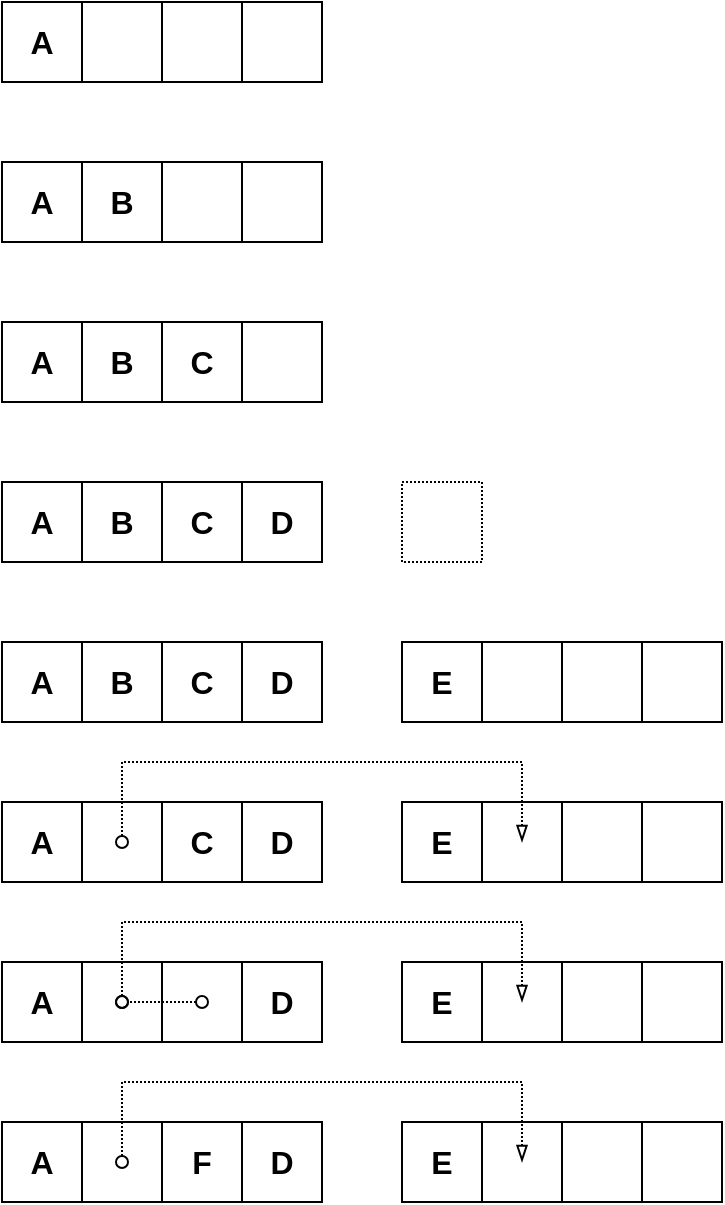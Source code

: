 <mxfile version="26.1.0">
  <diagram name="Page-1" id="NK1C2wnd1GhE9tNOOxt9">
    <mxGraphModel dx="943" dy="543" grid="0" gridSize="10" guides="1" tooltips="1" connect="1" arrows="1" fold="1" page="0" pageScale="1" pageWidth="850" pageHeight="1100" math="0" shadow="0">
      <root>
        <mxCell id="0" />
        <mxCell id="1" parent="0" />
        <mxCell id="4VORlH8GiMeX1_bS_ced-121" value="" style="whiteSpace=wrap;html=1;aspect=fixed;fillColor=none;fontFamily=Helvetica;" parent="1" vertex="1">
          <mxGeometry x="480" y="680" width="40" height="40" as="geometry" />
        </mxCell>
        <mxCell id="4VORlH8GiMeX1_bS_ced-135" value="" style="whiteSpace=wrap;html=1;aspect=fixed;fillColor=none;fontFamily=Helvetica;" parent="1" vertex="1">
          <mxGeometry x="480" y="760" width="40" height="40" as="geometry" />
        </mxCell>
        <mxCell id="4VORlH8GiMeX1_bS_ced-130" value="" style="whiteSpace=wrap;html=1;aspect=fixed;fillColor=none;fontFamily=Helvetica;" parent="1" vertex="1">
          <mxGeometry x="320" y="760" width="40" height="40" as="geometry" />
        </mxCell>
        <mxCell id="4VORlH8GiMeX1_bS_ced-126" value="" style="whiteSpace=wrap;html=1;aspect=fixed;fillColor=none;fontFamily=Helvetica;" parent="1" vertex="1">
          <mxGeometry x="280" y="760" width="40" height="40" as="geometry" />
        </mxCell>
        <mxCell id="4VORlH8GiMeX1_bS_ced-2" value="" style="whiteSpace=wrap;html=1;aspect=fixed;fillColor=none;fontFamily=Helvetica;" parent="1" vertex="1">
          <mxGeometry x="280" y="280" width="40" height="40" as="geometry" />
        </mxCell>
        <mxCell id="4VORlH8GiMeX1_bS_ced-3" value="" style="whiteSpace=wrap;html=1;aspect=fixed;fillColor=none;fontFamily=Helvetica;" parent="1" vertex="1">
          <mxGeometry x="320" y="280" width="40" height="40" as="geometry" />
        </mxCell>
        <mxCell id="4VORlH8GiMeX1_bS_ced-4" value="" style="whiteSpace=wrap;html=1;aspect=fixed;fillColor=none;fontFamily=Helvetica;" parent="1" vertex="1">
          <mxGeometry x="360" y="280" width="40" height="40" as="geometry" />
        </mxCell>
        <mxCell id="4VORlH8GiMeX1_bS_ced-9" value="&lt;b&gt;&lt;font style=&quot;font-size: 16px;&quot;&gt;A&lt;/font&gt;&lt;/b&gt;" style="whiteSpace=wrap;html=1;aspect=fixed;fillColor=none;fontFamily=Helvetica;" parent="1" vertex="1">
          <mxGeometry x="240" y="280" width="40" height="40" as="geometry" />
        </mxCell>
        <mxCell id="4VORlH8GiMeX1_bS_ced-28" value="" style="endArrow=blockThin;html=1;rounded=0;endFill=0;startArrow=oval;startFill=0;fontFamily=Helvetica;dashed=1;dashPattern=1 1;" parent="1" edge="1">
          <mxGeometry width="50" height="50" relative="1" as="geometry">
            <mxPoint x="300" y="700" as="sourcePoint" />
            <mxPoint x="500" y="700" as="targetPoint" />
            <Array as="points">
              <mxPoint x="300" y="660" />
              <mxPoint x="500" y="660" />
            </Array>
          </mxGeometry>
        </mxCell>
        <mxCell id="4VORlH8GiMeX1_bS_ced-71" value="&lt;b&gt;&lt;font style=&quot;font-size: 16px;&quot;&gt;B&lt;/font&gt;&lt;/b&gt;" style="whiteSpace=wrap;html=1;aspect=fixed;fillColor=none;fontFamily=Helvetica;" parent="1" vertex="1">
          <mxGeometry x="280" y="360" width="40" height="40" as="geometry" />
        </mxCell>
        <mxCell id="4VORlH8GiMeX1_bS_ced-72" value="" style="whiteSpace=wrap;html=1;aspect=fixed;fillColor=none;fontFamily=Helvetica;" parent="1" vertex="1">
          <mxGeometry x="320" y="360" width="40" height="40" as="geometry" />
        </mxCell>
        <mxCell id="4VORlH8GiMeX1_bS_ced-73" value="" style="whiteSpace=wrap;html=1;aspect=fixed;fillColor=none;fontFamily=Helvetica;" parent="1" vertex="1">
          <mxGeometry x="360" y="360" width="40" height="40" as="geometry" />
        </mxCell>
        <mxCell id="4VORlH8GiMeX1_bS_ced-74" value="&lt;b&gt;&lt;font style=&quot;font-size: 16px;&quot;&gt;A&lt;/font&gt;&lt;/b&gt;" style="whiteSpace=wrap;html=1;aspect=fixed;fillColor=none;fontFamily=Helvetica;" parent="1" vertex="1">
          <mxGeometry x="240" y="360" width="40" height="40" as="geometry" />
        </mxCell>
        <mxCell id="4VORlH8GiMeX1_bS_ced-78" value="&lt;b&gt;&lt;font style=&quot;font-size: 16px;&quot;&gt;B&lt;/font&gt;&lt;/b&gt;" style="whiteSpace=wrap;html=1;aspect=fixed;fillColor=none;fontFamily=Helvetica;" parent="1" vertex="1">
          <mxGeometry x="280" y="440" width="40" height="40" as="geometry" />
        </mxCell>
        <mxCell id="4VORlH8GiMeX1_bS_ced-80" value="" style="whiteSpace=wrap;html=1;aspect=fixed;fillColor=none;fontFamily=Helvetica;" parent="1" vertex="1">
          <mxGeometry x="360" y="440" width="40" height="40" as="geometry" />
        </mxCell>
        <mxCell id="4VORlH8GiMeX1_bS_ced-81" value="&lt;b&gt;&lt;font style=&quot;font-size: 16px;&quot;&gt;A&lt;/font&gt;&lt;/b&gt;" style="whiteSpace=wrap;html=1;aspect=fixed;fillColor=none;fontFamily=Helvetica;" parent="1" vertex="1">
          <mxGeometry x="240" y="440" width="40" height="40" as="geometry" />
        </mxCell>
        <mxCell id="4VORlH8GiMeX1_bS_ced-85" value="&lt;b&gt;&lt;font style=&quot;font-size: 16px;&quot;&gt;C&lt;/font&gt;&lt;/b&gt;" style="whiteSpace=wrap;html=1;aspect=fixed;fillColor=none;fontFamily=Helvetica;" parent="1" vertex="1">
          <mxGeometry x="320" y="440" width="40" height="40" as="geometry" />
        </mxCell>
        <mxCell id="4VORlH8GiMeX1_bS_ced-87" value="&lt;b&gt;&lt;font style=&quot;font-size: 16px;&quot;&gt;B&lt;/font&gt;&lt;/b&gt;" style="whiteSpace=wrap;html=1;aspect=fixed;fillColor=none;fontFamily=Helvetica;" parent="1" vertex="1">
          <mxGeometry x="280" y="520" width="40" height="40" as="geometry" />
        </mxCell>
        <mxCell id="4VORlH8GiMeX1_bS_ced-89" value="&lt;b&gt;&lt;font style=&quot;font-size: 16px;&quot;&gt;A&lt;/font&gt;&lt;/b&gt;" style="whiteSpace=wrap;html=1;aspect=fixed;fillColor=none;fontFamily=Helvetica;" parent="1" vertex="1">
          <mxGeometry x="240" y="520" width="40" height="40" as="geometry" />
        </mxCell>
        <mxCell id="4VORlH8GiMeX1_bS_ced-93" value="&lt;b&gt;&lt;font style=&quot;font-size: 16px;&quot;&gt;C&lt;/font&gt;&lt;/b&gt;" style="whiteSpace=wrap;html=1;aspect=fixed;fillColor=none;fontFamily=Helvetica;" parent="1" vertex="1">
          <mxGeometry x="320" y="520" width="40" height="40" as="geometry" />
        </mxCell>
        <mxCell id="4VORlH8GiMeX1_bS_ced-95" value="&lt;b&gt;&lt;font style=&quot;font-size: 16px;&quot;&gt;D&lt;/font&gt;&lt;/b&gt;" style="whiteSpace=wrap;html=1;aspect=fixed;fillColor=none;fontFamily=Helvetica;" parent="1" vertex="1">
          <mxGeometry x="360" y="520" width="40" height="40" as="geometry" />
        </mxCell>
        <mxCell id="4VORlH8GiMeX1_bS_ced-97" value="&lt;b&gt;&lt;font style=&quot;font-size: 16px;&quot;&gt;B&lt;/font&gt;&lt;/b&gt;" style="whiteSpace=wrap;html=1;aspect=fixed;fillColor=none;fontFamily=Helvetica;" parent="1" vertex="1">
          <mxGeometry x="280" y="600" width="40" height="40" as="geometry" />
        </mxCell>
        <mxCell id="4VORlH8GiMeX1_bS_ced-98" value="&lt;b&gt;&lt;font style=&quot;font-size: 16px;&quot;&gt;A&lt;/font&gt;&lt;/b&gt;" style="whiteSpace=wrap;html=1;aspect=fixed;fillColor=none;fontFamily=Helvetica;" parent="1" vertex="1">
          <mxGeometry x="240" y="600" width="40" height="40" as="geometry" />
        </mxCell>
        <mxCell id="4VORlH8GiMeX1_bS_ced-102" value="&lt;b&gt;&lt;font style=&quot;font-size: 16px;&quot;&gt;C&lt;/font&gt;&lt;/b&gt;" style="whiteSpace=wrap;html=1;aspect=fixed;fillColor=none;fontFamily=Helvetica;" parent="1" vertex="1">
          <mxGeometry x="320" y="600" width="40" height="40" as="geometry" />
        </mxCell>
        <mxCell id="4VORlH8GiMeX1_bS_ced-104" value="&lt;b&gt;&lt;font style=&quot;font-size: 16px;&quot;&gt;D&lt;/font&gt;&lt;/b&gt;" style="whiteSpace=wrap;html=1;aspect=fixed;fillColor=none;fontFamily=Helvetica;" parent="1" vertex="1">
          <mxGeometry x="360" y="600" width="40" height="40" as="geometry" />
        </mxCell>
        <mxCell id="4VORlH8GiMeX1_bS_ced-106" value="&lt;b&gt;&lt;font style=&quot;font-size: 16px;&quot;&gt;E&lt;/font&gt;&lt;/b&gt;" style="whiteSpace=wrap;html=1;aspect=fixed;fillColor=none;fontFamily=Helvetica;" parent="1" vertex="1">
          <mxGeometry x="440" y="600" width="40" height="40" as="geometry" />
        </mxCell>
        <mxCell id="4VORlH8GiMeX1_bS_ced-107" value="" style="whiteSpace=wrap;html=1;aspect=fixed;fillColor=none;fontFamily=Helvetica;" parent="1" vertex="1">
          <mxGeometry x="480" y="600" width="40" height="40" as="geometry" />
        </mxCell>
        <mxCell id="4VORlH8GiMeX1_bS_ced-108" value="" style="whiteSpace=wrap;html=1;aspect=fixed;fillColor=none;fontFamily=Helvetica;" parent="1" vertex="1">
          <mxGeometry x="520" y="600" width="40" height="40" as="geometry" />
        </mxCell>
        <mxCell id="4VORlH8GiMeX1_bS_ced-109" value="" style="whiteSpace=wrap;html=1;aspect=fixed;fillColor=none;fontFamily=Helvetica;" parent="1" vertex="1">
          <mxGeometry x="560" y="600" width="40" height="40" as="geometry" />
        </mxCell>
        <mxCell id="4VORlH8GiMeX1_bS_ced-111" value="" style="whiteSpace=wrap;html=1;aspect=fixed;fillColor=none;fontFamily=Helvetica;" parent="1" vertex="1">
          <mxGeometry x="280" y="680" width="40" height="40" as="geometry" />
        </mxCell>
        <mxCell id="4VORlH8GiMeX1_bS_ced-112" value="&lt;b&gt;&lt;font style=&quot;font-size: 16px;&quot;&gt;A&lt;/font&gt;&lt;/b&gt;" style="whiteSpace=wrap;html=1;aspect=fixed;fillColor=none;fontFamily=Helvetica;" parent="1" vertex="1">
          <mxGeometry x="240" y="680" width="40" height="40" as="geometry" />
        </mxCell>
        <mxCell id="4VORlH8GiMeX1_bS_ced-116" value="&lt;b&gt;&lt;font style=&quot;font-size: 16px;&quot;&gt;C&lt;/font&gt;&lt;/b&gt;" style="whiteSpace=wrap;html=1;aspect=fixed;fillColor=none;fontFamily=Helvetica;" parent="1" vertex="1">
          <mxGeometry x="320" y="680" width="40" height="40" as="geometry" />
        </mxCell>
        <mxCell id="4VORlH8GiMeX1_bS_ced-118" value="&lt;b&gt;&lt;font style=&quot;font-size: 16px;&quot;&gt;D&lt;/font&gt;&lt;/b&gt;" style="whiteSpace=wrap;html=1;aspect=fixed;fillColor=none;fontFamily=Helvetica;" parent="1" vertex="1">
          <mxGeometry x="360" y="680" width="40" height="40" as="geometry" />
        </mxCell>
        <mxCell id="4VORlH8GiMeX1_bS_ced-120" value="&lt;b&gt;&lt;font style=&quot;font-size: 16px;&quot;&gt;E&lt;/font&gt;&lt;/b&gt;" style="whiteSpace=wrap;html=1;aspect=fixed;fillColor=none;fontFamily=Helvetica;" parent="1" vertex="1">
          <mxGeometry x="440" y="680" width="40" height="40" as="geometry" />
        </mxCell>
        <mxCell id="4VORlH8GiMeX1_bS_ced-122" value="" style="whiteSpace=wrap;html=1;aspect=fixed;fillColor=none;fontFamily=Helvetica;" parent="1" vertex="1">
          <mxGeometry x="520" y="680" width="40" height="40" as="geometry" />
        </mxCell>
        <mxCell id="4VORlH8GiMeX1_bS_ced-123" value="" style="whiteSpace=wrap;html=1;aspect=fixed;fillColor=none;fontFamily=Helvetica;" parent="1" vertex="1">
          <mxGeometry x="560" y="680" width="40" height="40" as="geometry" />
        </mxCell>
        <mxCell id="4VORlH8GiMeX1_bS_ced-125" value="" style="endArrow=blockThin;html=1;rounded=0;endFill=0;startArrow=oval;startFill=0;fontFamily=Helvetica;dashed=1;dashPattern=1 1;" parent="1" edge="1">
          <mxGeometry width="50" height="50" relative="1" as="geometry">
            <mxPoint x="300" y="780" as="sourcePoint" />
            <mxPoint x="500" y="780" as="targetPoint" />
            <Array as="points">
              <mxPoint x="300" y="740" />
              <mxPoint x="500" y="740" />
            </Array>
          </mxGeometry>
        </mxCell>
        <mxCell id="4VORlH8GiMeX1_bS_ced-127" value="&lt;b&gt;&lt;font style=&quot;font-size: 16px;&quot;&gt;A&lt;/font&gt;&lt;/b&gt;" style="whiteSpace=wrap;html=1;aspect=fixed;fillColor=none;fontFamily=Helvetica;" parent="1" vertex="1">
          <mxGeometry x="240" y="760" width="40" height="40" as="geometry" />
        </mxCell>
        <mxCell id="4VORlH8GiMeX1_bS_ced-132" value="&lt;b&gt;&lt;font style=&quot;font-size: 16px;&quot;&gt;D&lt;/font&gt;&lt;/b&gt;" style="whiteSpace=wrap;html=1;aspect=fixed;fillColor=none;fontFamily=Helvetica;" parent="1" vertex="1">
          <mxGeometry x="360" y="760" width="40" height="40" as="geometry" />
        </mxCell>
        <mxCell id="4VORlH8GiMeX1_bS_ced-134" value="&lt;b&gt;&lt;font style=&quot;font-size: 16px;&quot;&gt;E&lt;/font&gt;&lt;/b&gt;" style="whiteSpace=wrap;html=1;aspect=fixed;fillColor=none;fontFamily=Helvetica;" parent="1" vertex="1">
          <mxGeometry x="440" y="760" width="40" height="40" as="geometry" />
        </mxCell>
        <mxCell id="4VORlH8GiMeX1_bS_ced-136" value="" style="whiteSpace=wrap;html=1;aspect=fixed;fillColor=none;fontFamily=Helvetica;" parent="1" vertex="1">
          <mxGeometry x="520" y="760" width="40" height="40" as="geometry" />
        </mxCell>
        <mxCell id="4VORlH8GiMeX1_bS_ced-137" value="" style="whiteSpace=wrap;html=1;aspect=fixed;fillColor=none;fontFamily=Helvetica;" parent="1" vertex="1">
          <mxGeometry x="560" y="760" width="40" height="40" as="geometry" />
        </mxCell>
        <mxCell id="4VORlH8GiMeX1_bS_ced-139" value="" style="endArrow=oval;html=1;rounded=0;endFill=0;startArrow=oval;startFill=0;dashed=1;dashPattern=1 1;" parent="1" edge="1">
          <mxGeometry width="50" height="50" relative="1" as="geometry">
            <mxPoint x="340" y="780" as="sourcePoint" />
            <mxPoint x="300" y="780" as="targetPoint" />
            <Array as="points">
              <mxPoint x="320" y="780" />
            </Array>
          </mxGeometry>
        </mxCell>
        <mxCell id="4VORlH8GiMeX1_bS_ced-142" value="" style="whiteSpace=wrap;html=1;aspect=fixed;fillColor=none;fontFamily=Helvetica;" parent="1" vertex="1">
          <mxGeometry x="480" y="840" width="40" height="40" as="geometry" />
        </mxCell>
        <mxCell id="4VORlH8GiMeX1_bS_ced-143" value="" style="endArrow=blockThin;html=1;rounded=0;endFill=0;startArrow=oval;startFill=0;fontFamily=Helvetica;dashed=1;dashPattern=1 1;" parent="1" edge="1">
          <mxGeometry width="50" height="50" relative="1" as="geometry">
            <mxPoint x="300" y="860" as="sourcePoint" />
            <mxPoint x="500" y="860" as="targetPoint" />
            <Array as="points">
              <mxPoint x="300" y="820" />
              <mxPoint x="500" y="820" />
            </Array>
          </mxGeometry>
        </mxCell>
        <mxCell id="4VORlH8GiMeX1_bS_ced-144" value="" style="whiteSpace=wrap;html=1;aspect=fixed;fillColor=none;fontFamily=Helvetica;" parent="1" vertex="1">
          <mxGeometry x="280" y="840" width="40" height="40" as="geometry" />
        </mxCell>
        <mxCell id="4VORlH8GiMeX1_bS_ced-145" value="&lt;b&gt;&lt;font style=&quot;font-size: 16px;&quot;&gt;A&lt;/font&gt;&lt;/b&gt;" style="whiteSpace=wrap;html=1;aspect=fixed;fillColor=none;fontFamily=Helvetica;" parent="1" vertex="1">
          <mxGeometry x="240" y="840" width="40" height="40" as="geometry" />
        </mxCell>
        <mxCell id="4VORlH8GiMeX1_bS_ced-148" value="&lt;b&gt;&lt;font style=&quot;font-size: 16px;&quot;&gt;F&lt;/font&gt;&lt;/b&gt;" style="whiteSpace=wrap;html=1;aspect=fixed;fillColor=none;fontFamily=Helvetica;" parent="1" vertex="1">
          <mxGeometry x="320" y="840" width="40" height="40" as="geometry" />
        </mxCell>
        <mxCell id="4VORlH8GiMeX1_bS_ced-150" value="&lt;b&gt;&lt;font style=&quot;font-size: 16px;&quot;&gt;D&lt;/font&gt;&lt;/b&gt;" style="whiteSpace=wrap;html=1;aspect=fixed;fillColor=none;fontFamily=Helvetica;" parent="1" vertex="1">
          <mxGeometry x="360" y="840" width="40" height="40" as="geometry" />
        </mxCell>
        <mxCell id="4VORlH8GiMeX1_bS_ced-152" value="&lt;b&gt;&lt;font style=&quot;font-size: 16px;&quot;&gt;E&lt;/font&gt;&lt;/b&gt;" style="whiteSpace=wrap;html=1;aspect=fixed;fillColor=none;fontFamily=Helvetica;" parent="1" vertex="1">
          <mxGeometry x="440" y="840" width="40" height="40" as="geometry" />
        </mxCell>
        <mxCell id="4VORlH8GiMeX1_bS_ced-153" value="" style="whiteSpace=wrap;html=1;aspect=fixed;fillColor=none;fontFamily=Helvetica;" parent="1" vertex="1">
          <mxGeometry x="520" y="840" width="40" height="40" as="geometry" />
        </mxCell>
        <mxCell id="4VORlH8GiMeX1_bS_ced-154" value="" style="whiteSpace=wrap;html=1;aspect=fixed;fillColor=none;fontFamily=Helvetica;" parent="1" vertex="1">
          <mxGeometry x="560" y="840" width="40" height="40" as="geometry" />
        </mxCell>
        <mxCell id="uwyrsJ083CnDpt8Ck0ms-1" value="" style="whiteSpace=wrap;html=1;aspect=fixed;fillColor=none;fontFamily=Helvetica;dashed=1;dashPattern=1 1;" parent="1" vertex="1">
          <mxGeometry x="440" y="520" width="40" height="40" as="geometry" />
        </mxCell>
      </root>
    </mxGraphModel>
  </diagram>
</mxfile>
